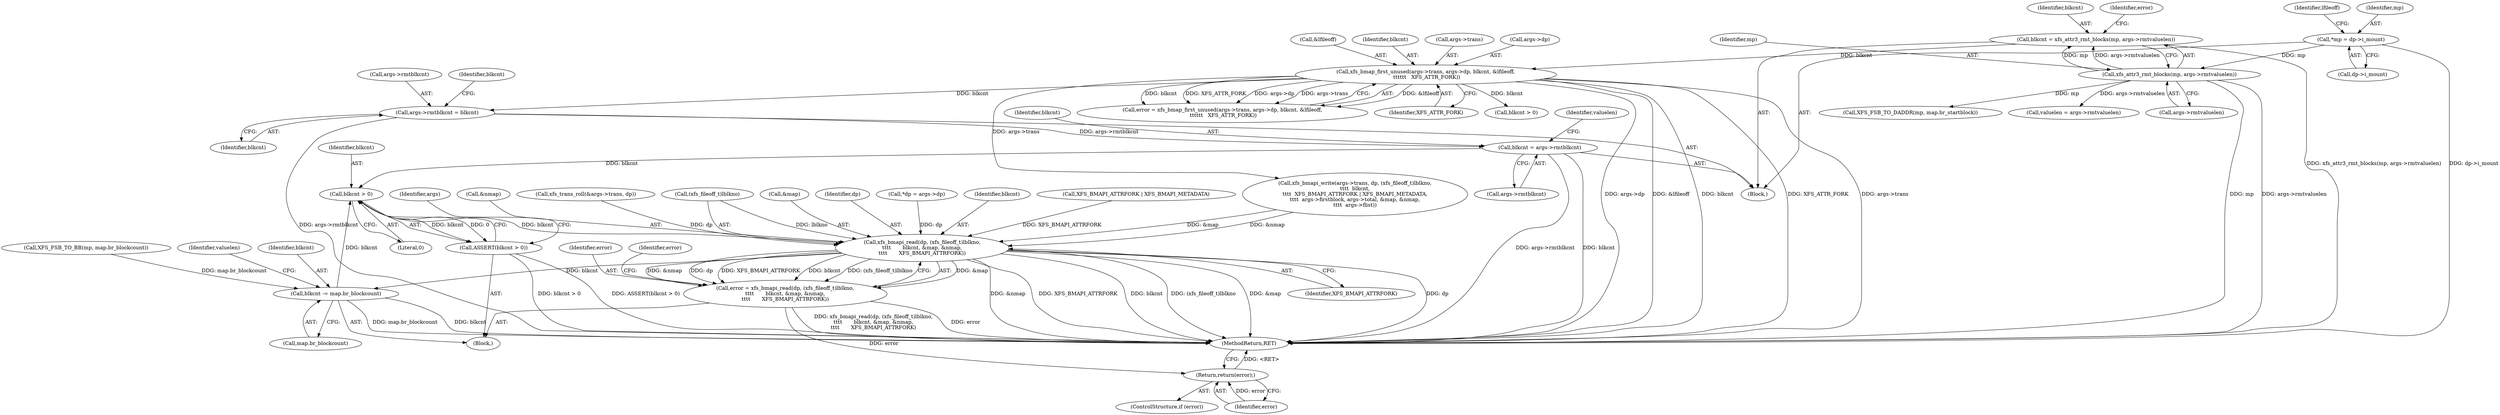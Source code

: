 digraph "0_linux_8275cdd0e7ac550dcce2b3ef6d2fb3b808c1ae59_9@pointer" {
"1000178" [label="(Call,args->rmtblkcnt = blkcnt)"];
"1000154" [label="(Call,xfs_bmap_first_unused(args->trans, args->dp, blkcnt, &lfileoff,\n \t\t\t\t\t\t   XFS_ATTR_FORK))"];
"1000145" [label="(Call,blkcnt = xfs_attr3_rmt_blocks(mp, args->rmtvaluelen))"];
"1000147" [label="(Call,xfs_attr3_rmt_blocks(mp, args->rmtvaluelen))"];
"1000118" [label="(Call,*mp = dp->i_mount)"];
"1000309" [label="(Call,blkcnt = args->rmtblkcnt)"];
"1000328" [label="(Call,blkcnt > 0)"];
"1000327" [label="(Call,ASSERT(blkcnt > 0))"];
"1000343" [label="(Call,xfs_bmapi_read(dp, (xfs_fileoff_t)lblkno,\n\t\t\t\t       blkcnt, &map, &nmap,\n\t\t\t\t       XFS_BMAPI_ATTRFORK))"];
"1000341" [label="(Call,error = xfs_bmapi_read(dp, (xfs_fileoff_t)lblkno,\n\t\t\t\t       blkcnt, &map, &nmap,\n\t\t\t\t       XFS_BMAPI_ATTRFORK))"];
"1000356" [label="(Return,return(error);)"];
"1000438" [label="(Call,blkcnt -= map.br_blockcount)"];
"1000110" [label="(Block,)"];
"1000344" [label="(Identifier,dp)"];
"1000154" [label="(Call,xfs_bmap_first_unused(args->trans, args->dp, blkcnt, &lfileoff,\n \t\t\t\t\t\t   XFS_ATTR_FORK))"];
"1000330" [label="(Literal,0)"];
"1000148" [label="(Identifier,mp)"];
"1000341" [label="(Call,error = xfs_bmapi_read(dp, (xfs_fileoff_t)lblkno,\n\t\t\t\t       blkcnt, &map, &nmap,\n\t\t\t\t       XFS_BMAPI_ATTRFORK))"];
"1000354" [label="(ControlStructure,if (error))"];
"1000353" [label="(Identifier,XFS_BMAPI_ATTRFORK)"];
"1000155" [label="(Call,args->trans)"];
"1000384" [label="(Call,XFS_FSB_TO_BB(mp, map.br_blockcount))"];
"1000321" [label="(Identifier,valuelen)"];
"1000439" [label="(Identifier,blkcnt)"];
"1000147" [label="(Call,xfs_attr3_rmt_blocks(mp, args->rmtvaluelen))"];
"1000342" [label="(Identifier,error)"];
"1000112" [label="(Call,*dp = args->dp)"];
"1000311" [label="(Call,args->rmtblkcnt)"];
"1000315" [label="(Identifier,valuelen)"];
"1000179" [label="(Call,args->rmtblkcnt)"];
"1000145" [label="(Call,blkcnt = xfs_attr3_rmt_blocks(mp, args->rmtvaluelen))"];
"1000127" [label="(Identifier,lfileoff)"];
"1000119" [label="(Identifier,mp)"];
"1000323" [label="(Block,)"];
"1000348" [label="(Identifier,blkcnt)"];
"1000152" [label="(Call,error = xfs_bmap_first_unused(args->trans, args->dp, blkcnt, &lfileoff,\n \t\t\t\t\t\t   XFS_ATTR_FORK))"];
"1000146" [label="(Identifier,blkcnt)"];
"1000153" [label="(Identifier,error)"];
"1000328" [label="(Call,blkcnt > 0)"];
"1000210" [label="(Call,XFS_BMAPI_ATTRFORK | XFS_BMAPI_METADATA)"];
"1000355" [label="(Identifier,error)"];
"1000118" [label="(Call,*mp = dp->i_mount)"];
"1000201" [label="(Call,xfs_bmapi_write(args->trans, dp, (xfs_fileoff_t)lblkno,\n\t\t\t\t  blkcnt,\n\t\t\t\t  XFS_BMAPI_ATTRFORK | XFS_BMAPI_METADATA,\n\t\t\t\t  args->firstblock, args->total, &map, &nmap,\n\t\t\t\t  args->flist))"];
"1000149" [label="(Call,args->rmtvaluelen)"];
"1000351" [label="(Call,&nmap)"];
"1000357" [label="(Identifier,error)"];
"1000440" [label="(Call,map.br_blockcount)"];
"1000294" [label="(Call,xfs_trans_roll(&args->trans, dp))"];
"1000164" [label="(Identifier,XFS_ATTR_FORK)"];
"1000327" [label="(Call,ASSERT(blkcnt > 0))"];
"1000185" [label="(Identifier,blkcnt)"];
"1000329" [label="(Identifier,blkcnt)"];
"1000449" [label="(MethodReturn,RET)"];
"1000158" [label="(Call,args->dp)"];
"1000356" [label="(Return,return(error);)"];
"1000162" [label="(Call,&lfileoff)"];
"1000182" [label="(Identifier,blkcnt)"];
"1000438" [label="(Call,blkcnt -= map.br_blockcount)"];
"1000309" [label="(Call,blkcnt = args->rmtblkcnt)"];
"1000178" [label="(Call,args->rmtblkcnt = blkcnt)"];
"1000345" [label="(Call,(xfs_fileoff_t)lblkno)"];
"1000310" [label="(Identifier,blkcnt)"];
"1000120" [label="(Call,dp->i_mount)"];
"1000377" [label="(Call,XFS_FSB_TO_DADDR(mp, map.br_startblock))"];
"1000349" [label="(Call,&map)"];
"1000314" [label="(Call,valuelen = args->rmtvaluelen)"];
"1000333" [label="(Identifier,args)"];
"1000161" [label="(Identifier,blkcnt)"];
"1000343" [label="(Call,xfs_bmapi_read(dp, (xfs_fileoff_t)lblkno,\n\t\t\t\t       blkcnt, &map, &nmap,\n\t\t\t\t       XFS_BMAPI_ATTRFORK))"];
"1000184" [label="(Call,blkcnt > 0)"];
"1000178" -> "1000110"  [label="AST: "];
"1000178" -> "1000182"  [label="CFG: "];
"1000179" -> "1000178"  [label="AST: "];
"1000182" -> "1000178"  [label="AST: "];
"1000185" -> "1000178"  [label="CFG: "];
"1000178" -> "1000449"  [label="DDG: args->rmtblkcnt"];
"1000154" -> "1000178"  [label="DDG: blkcnt"];
"1000178" -> "1000309"  [label="DDG: args->rmtblkcnt"];
"1000154" -> "1000152"  [label="AST: "];
"1000154" -> "1000164"  [label="CFG: "];
"1000155" -> "1000154"  [label="AST: "];
"1000158" -> "1000154"  [label="AST: "];
"1000161" -> "1000154"  [label="AST: "];
"1000162" -> "1000154"  [label="AST: "];
"1000164" -> "1000154"  [label="AST: "];
"1000152" -> "1000154"  [label="CFG: "];
"1000154" -> "1000449"  [label="DDG: XFS_ATTR_FORK"];
"1000154" -> "1000449"  [label="DDG: args->trans"];
"1000154" -> "1000449"  [label="DDG: args->dp"];
"1000154" -> "1000449"  [label="DDG: &lfileoff"];
"1000154" -> "1000449"  [label="DDG: blkcnt"];
"1000154" -> "1000152"  [label="DDG: &lfileoff"];
"1000154" -> "1000152"  [label="DDG: blkcnt"];
"1000154" -> "1000152"  [label="DDG: XFS_ATTR_FORK"];
"1000154" -> "1000152"  [label="DDG: args->dp"];
"1000154" -> "1000152"  [label="DDG: args->trans"];
"1000145" -> "1000154"  [label="DDG: blkcnt"];
"1000154" -> "1000184"  [label="DDG: blkcnt"];
"1000154" -> "1000201"  [label="DDG: args->trans"];
"1000145" -> "1000110"  [label="AST: "];
"1000145" -> "1000147"  [label="CFG: "];
"1000146" -> "1000145"  [label="AST: "];
"1000147" -> "1000145"  [label="AST: "];
"1000153" -> "1000145"  [label="CFG: "];
"1000145" -> "1000449"  [label="DDG: xfs_attr3_rmt_blocks(mp, args->rmtvaluelen)"];
"1000147" -> "1000145"  [label="DDG: mp"];
"1000147" -> "1000145"  [label="DDG: args->rmtvaluelen"];
"1000147" -> "1000149"  [label="CFG: "];
"1000148" -> "1000147"  [label="AST: "];
"1000149" -> "1000147"  [label="AST: "];
"1000147" -> "1000449"  [label="DDG: args->rmtvaluelen"];
"1000147" -> "1000449"  [label="DDG: mp"];
"1000118" -> "1000147"  [label="DDG: mp"];
"1000147" -> "1000314"  [label="DDG: args->rmtvaluelen"];
"1000147" -> "1000377"  [label="DDG: mp"];
"1000118" -> "1000110"  [label="AST: "];
"1000118" -> "1000120"  [label="CFG: "];
"1000119" -> "1000118"  [label="AST: "];
"1000120" -> "1000118"  [label="AST: "];
"1000127" -> "1000118"  [label="CFG: "];
"1000118" -> "1000449"  [label="DDG: dp->i_mount"];
"1000309" -> "1000110"  [label="AST: "];
"1000309" -> "1000311"  [label="CFG: "];
"1000310" -> "1000309"  [label="AST: "];
"1000311" -> "1000309"  [label="AST: "];
"1000315" -> "1000309"  [label="CFG: "];
"1000309" -> "1000449"  [label="DDG: blkcnt"];
"1000309" -> "1000449"  [label="DDG: args->rmtblkcnt"];
"1000309" -> "1000328"  [label="DDG: blkcnt"];
"1000328" -> "1000327"  [label="AST: "];
"1000328" -> "1000330"  [label="CFG: "];
"1000329" -> "1000328"  [label="AST: "];
"1000330" -> "1000328"  [label="AST: "];
"1000327" -> "1000328"  [label="CFG: "];
"1000328" -> "1000327"  [label="DDG: blkcnt"];
"1000328" -> "1000327"  [label="DDG: 0"];
"1000438" -> "1000328"  [label="DDG: blkcnt"];
"1000328" -> "1000343"  [label="DDG: blkcnt"];
"1000327" -> "1000323"  [label="AST: "];
"1000333" -> "1000327"  [label="CFG: "];
"1000327" -> "1000449"  [label="DDG: blkcnt > 0"];
"1000327" -> "1000449"  [label="DDG: ASSERT(blkcnt > 0)"];
"1000343" -> "1000341"  [label="AST: "];
"1000343" -> "1000353"  [label="CFG: "];
"1000344" -> "1000343"  [label="AST: "];
"1000345" -> "1000343"  [label="AST: "];
"1000348" -> "1000343"  [label="AST: "];
"1000349" -> "1000343"  [label="AST: "];
"1000351" -> "1000343"  [label="AST: "];
"1000353" -> "1000343"  [label="AST: "];
"1000341" -> "1000343"  [label="CFG: "];
"1000343" -> "1000449"  [label="DDG: &map"];
"1000343" -> "1000449"  [label="DDG: dp"];
"1000343" -> "1000449"  [label="DDG: &nmap"];
"1000343" -> "1000449"  [label="DDG: XFS_BMAPI_ATTRFORK"];
"1000343" -> "1000449"  [label="DDG: blkcnt"];
"1000343" -> "1000449"  [label="DDG: (xfs_fileoff_t)lblkno"];
"1000343" -> "1000341"  [label="DDG: &map"];
"1000343" -> "1000341"  [label="DDG: &nmap"];
"1000343" -> "1000341"  [label="DDG: dp"];
"1000343" -> "1000341"  [label="DDG: XFS_BMAPI_ATTRFORK"];
"1000343" -> "1000341"  [label="DDG: blkcnt"];
"1000343" -> "1000341"  [label="DDG: (xfs_fileoff_t)lblkno"];
"1000294" -> "1000343"  [label="DDG: dp"];
"1000112" -> "1000343"  [label="DDG: dp"];
"1000345" -> "1000343"  [label="DDG: lblkno"];
"1000201" -> "1000343"  [label="DDG: &map"];
"1000201" -> "1000343"  [label="DDG: &nmap"];
"1000210" -> "1000343"  [label="DDG: XFS_BMAPI_ATTRFORK"];
"1000343" -> "1000438"  [label="DDG: blkcnt"];
"1000341" -> "1000323"  [label="AST: "];
"1000342" -> "1000341"  [label="AST: "];
"1000355" -> "1000341"  [label="CFG: "];
"1000341" -> "1000449"  [label="DDG: xfs_bmapi_read(dp, (xfs_fileoff_t)lblkno,\n\t\t\t\t       blkcnt, &map, &nmap,\n\t\t\t\t       XFS_BMAPI_ATTRFORK)"];
"1000341" -> "1000449"  [label="DDG: error"];
"1000341" -> "1000356"  [label="DDG: error"];
"1000356" -> "1000354"  [label="AST: "];
"1000356" -> "1000357"  [label="CFG: "];
"1000357" -> "1000356"  [label="AST: "];
"1000449" -> "1000356"  [label="CFG: "];
"1000356" -> "1000449"  [label="DDG: <RET>"];
"1000357" -> "1000356"  [label="DDG: error"];
"1000438" -> "1000323"  [label="AST: "];
"1000438" -> "1000440"  [label="CFG: "];
"1000439" -> "1000438"  [label="AST: "];
"1000440" -> "1000438"  [label="AST: "];
"1000321" -> "1000438"  [label="CFG: "];
"1000438" -> "1000449"  [label="DDG: map.br_blockcount"];
"1000438" -> "1000449"  [label="DDG: blkcnt"];
"1000384" -> "1000438"  [label="DDG: map.br_blockcount"];
}
